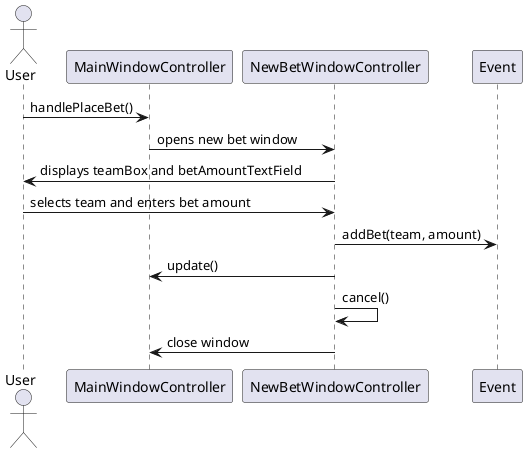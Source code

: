 @startuml

' Sequence Diagram: Place Bet Workflow
actor User
participant MainWindowController
participant NewBetWindowController
participant Event

User -> MainWindowController : handlePlaceBet()
MainWindowController -> NewBetWindowController : opens new bet window
NewBetWindowController -> User : displays teamBox and betAmountTextField
User -> NewBetWindowController : selects team and enters bet amount
NewBetWindowController -> Event : addBet(team, amount)
NewBetWindowController -> MainWindowController : update()
NewBetWindowController -> NewBetWindowController : cancel()
NewBetWindowController -> MainWindowController : close window

@enduml